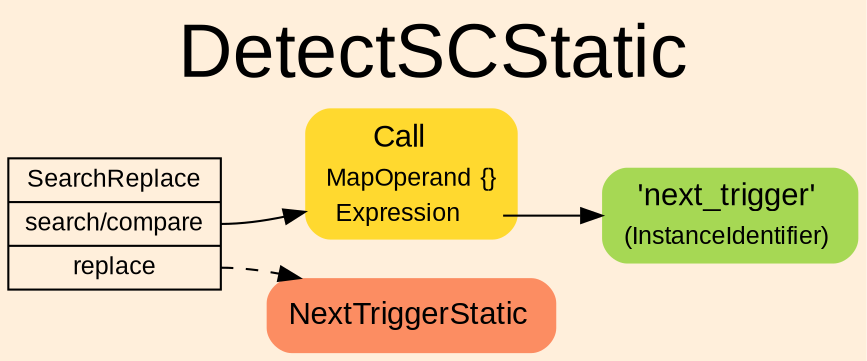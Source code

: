 digraph "DetectSCStatic" {
label = "DetectSCStatic"
labelloc = t
fontsize = "36"
graph [
    rankdir = "LR"
    ranksep = 0.3
    bgcolor = antiquewhite1
    color = black
    fontcolor = black
    fontname = "Arial"
];
node [
    fontname = "Arial"
];
edge [
    fontname = "Arial"
];

// -------------------- transformation figure --------------------
"CR#B-4-4" [
    // -------- block CR#B-4-4 ----------
    shape = "record"
    fillcolor = antiquewhite1
    label = "<fixed> SearchReplace | <port0> search/compare | <port1> replace"
    style = "filled"
    fontsize = "12"
    color = black
    fontcolor = black
];

"#B-2-58" [
    // -------- block #B-2-58 ----------
    shape = "plaintext"
    fillcolor = "/set28/6"
    label = <<TABLE BORDER="0" CELLBORDER="0" CELLSPACING="0">
     <TR><TD><FONT POINT-SIZE="15.0">Call</FONT></TD><TD></TD></TR>
     <TR><TD>MapOperand</TD><TD PORT="port0">{}</TD></TR>
     <TR><TD>Expression</TD><TD PORT="port1"></TD></TR>
    </TABLE>>
    style = "rounded,filled"
    fontsize = "12"
];

"#B-2-59" [
    // -------- block #B-2-59 ----------
    shape = "plaintext"
    fillcolor = "/set28/5"
    label = <<TABLE BORDER="0" CELLBORDER="0" CELLSPACING="0">
     <TR><TD><FONT POINT-SIZE="15.0">'next_trigger'</FONT></TD><TD></TD></TR>
     <TR><TD>(InstanceIdentifier)</TD><TD PORT="port0"></TD></TR>
    </TABLE>>
    style = "rounded,filled"
    fontsize = "12"
];

"#B-2-57" [
    // -------- block #B-2-57 ----------
    shape = "plaintext"
    fillcolor = "/set28/2"
    label = <<TABLE BORDER="0" CELLBORDER="0" CELLSPACING="0">
     <TR><TD><FONT POINT-SIZE="15.0">NextTriggerStatic</FONT></TD><TD></TD></TR>
    </TABLE>>
    style = "rounded,filled"
    fontsize = "12"
];

"CR#B-4-4":port0 -> "#B-2-58" [
    color = black
    fontcolor = black
];

"CR#B-4-4":port1 -> "#B-2-57" [
    style="dashed"
    color = black
    fontcolor = black
];

"#B-2-58":port1 -> "#B-2-59" [
    color = black
    fontcolor = black
];


}
